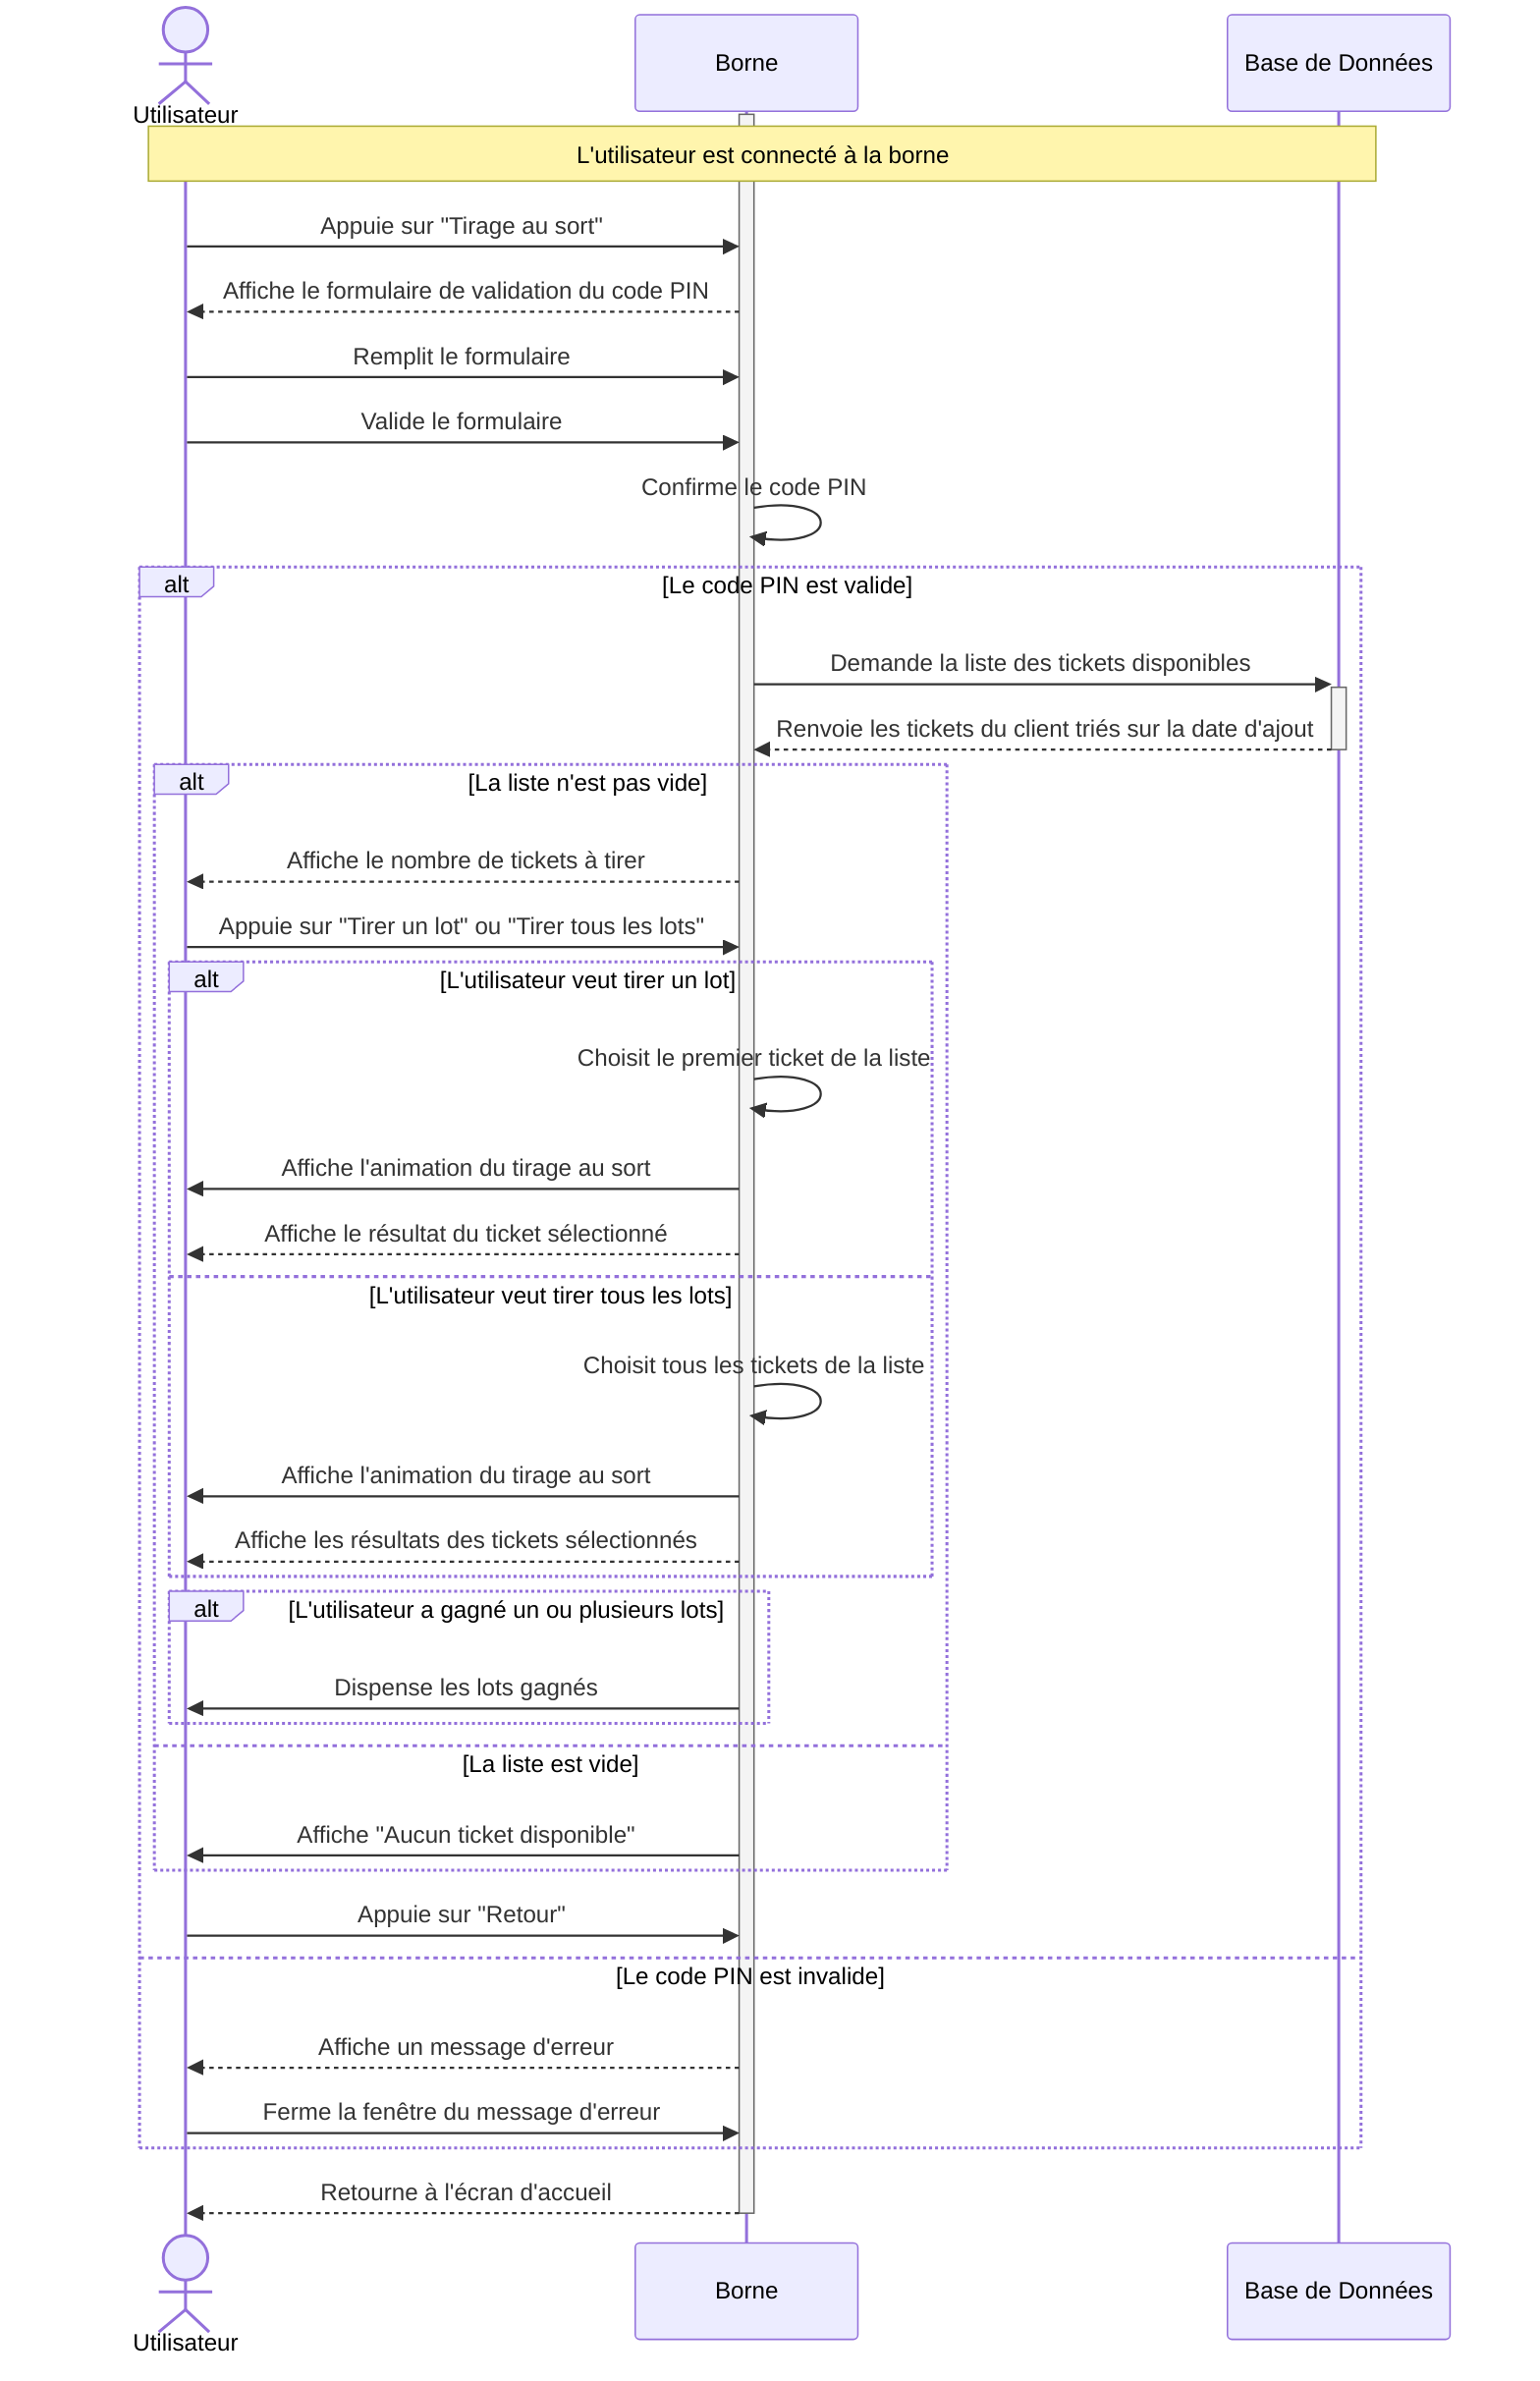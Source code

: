 %% lancer le tirage au sort du ticket

sequenceDiagram
    actor U as Utilisateur
    participant B as Borne
    participant DB as Base de Données
    activate B

    Note over U, DB: L'utilisateur est connecté à la borne

    U->>B: Appuie sur "Tirage au sort"
    B-->>U: Affiche le formulaire de validation du code PIN
    U->>B: Remplit le formulaire
    U->>B: Valide le formulaire
    B->>B: Confirme le code PIN

    alt Le code PIN est valide

        B->>+DB: Demande la liste des tickets disponibles
        DB-->>-B: Renvoie les tickets du client triés sur la date d'ajout

        alt La liste n'est pas vide
            B-->>U: Affiche le nombre de tickets à tirer
            U->>B: Appuie sur "Tirer un lot" ou "Tirer tous les lots"

            alt L'utilisateur veut tirer un lot
                B->>B: Choisit le premier ticket de la liste
                B->>U: Affiche l'animation du tirage au sort
                B-->>U: Affiche le résultat du ticket sélectionné
            else L'utilisateur veut tirer tous les lots
                B->>B: Choisit tous les tickets de la liste
                B->>U: Affiche l'animation du tirage au sort
                B-->>U: Affiche les résultats des tickets sélectionnés
            end

            alt L'utilisateur a gagné un ou plusieurs lots
                B->>U: Dispense les lots gagnés
            end


        else La liste est vide
            B->>U: Affiche "Aucun ticket disponible"
        end

        U->>B: Appuie sur "Retour"

    else Le code PIN est invalide
        B-->>U: Affiche un message d'erreur
        U->>B: Ferme la fenêtre du message d'erreur
    end
    
    B-->>U: Retourne à l'écran d'accueil

    deactivate B